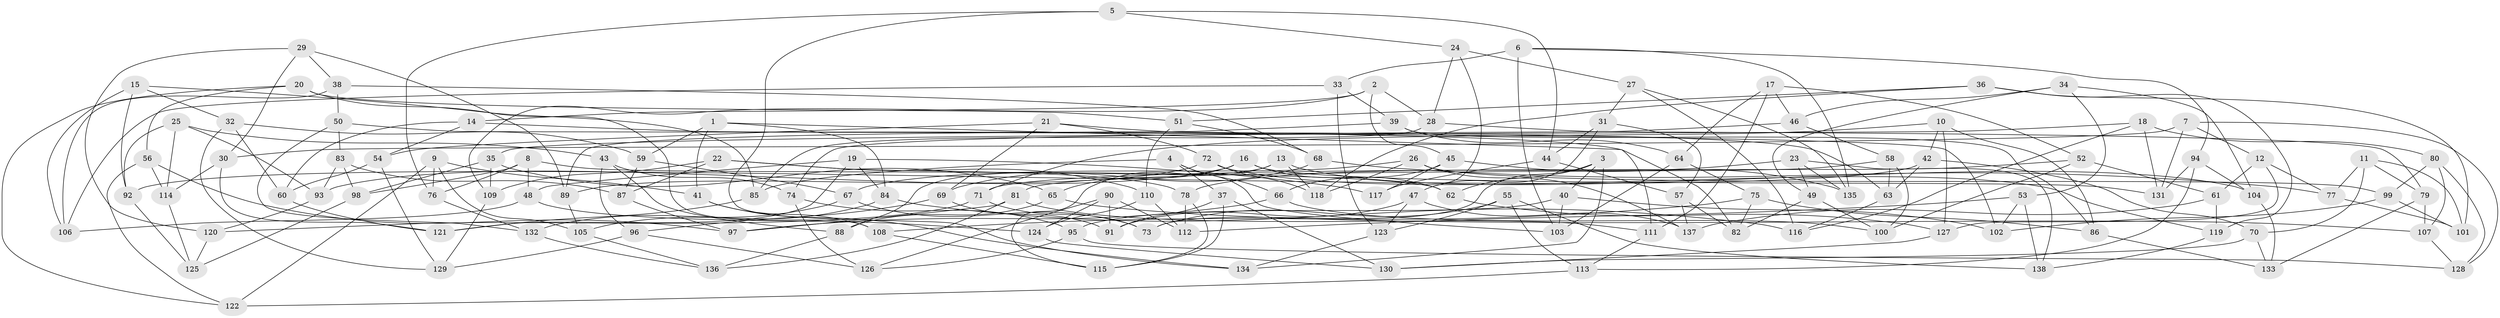 // coarse degree distribution, {4: 0.38181818181818183, 8: 0.16363636363636364, 5: 0.07272727272727272, 10: 0.10909090909090909, 13: 0.01818181818181818, 3: 0.07272727272727272, 9: 0.03636363636363636, 15: 0.01818181818181818, 7: 0.03636363636363636, 11: 0.03636363636363636, 6: 0.03636363636363636, 2: 0.01818181818181818}
// Generated by graph-tools (version 1.1) at 2025/20/03/04/25 18:20:32]
// undirected, 138 vertices, 276 edges
graph export_dot {
graph [start="1"]
  node [color=gray90,style=filled];
  1;
  2;
  3;
  4;
  5;
  6;
  7;
  8;
  9;
  10;
  11;
  12;
  13;
  14;
  15;
  16;
  17;
  18;
  19;
  20;
  21;
  22;
  23;
  24;
  25;
  26;
  27;
  28;
  29;
  30;
  31;
  32;
  33;
  34;
  35;
  36;
  37;
  38;
  39;
  40;
  41;
  42;
  43;
  44;
  45;
  46;
  47;
  48;
  49;
  50;
  51;
  52;
  53;
  54;
  55;
  56;
  57;
  58;
  59;
  60;
  61;
  62;
  63;
  64;
  65;
  66;
  67;
  68;
  69;
  70;
  71;
  72;
  73;
  74;
  75;
  76;
  77;
  78;
  79;
  80;
  81;
  82;
  83;
  84;
  85;
  86;
  87;
  88;
  89;
  90;
  91;
  92;
  93;
  94;
  95;
  96;
  97;
  98;
  99;
  100;
  101;
  102;
  103;
  104;
  105;
  106;
  107;
  108;
  109;
  110;
  111;
  112;
  113;
  114;
  115;
  116;
  117;
  118;
  119;
  120;
  121;
  122;
  123;
  124;
  125;
  126;
  127;
  128;
  129;
  130;
  131;
  132;
  133;
  134;
  135;
  136;
  137;
  138;
  1 -- 59;
  1 -- 84;
  1 -- 111;
  1 -- 41;
  2 -- 14;
  2 -- 45;
  2 -- 28;
  2 -- 109;
  3 -- 134;
  3 -- 73;
  3 -- 40;
  3 -- 62;
  4 -- 66;
  4 -- 85;
  4 -- 37;
  4 -- 103;
  5 -- 44;
  5 -- 134;
  5 -- 24;
  5 -- 76;
  6 -- 103;
  6 -- 94;
  6 -- 135;
  6 -- 33;
  7 -- 128;
  7 -- 131;
  7 -- 12;
  7 -- 30;
  8 -- 48;
  8 -- 98;
  8 -- 76;
  8 -- 62;
  9 -- 105;
  9 -- 41;
  9 -- 122;
  9 -- 76;
  10 -- 71;
  10 -- 42;
  10 -- 86;
  10 -- 127;
  11 -- 79;
  11 -- 77;
  11 -- 101;
  11 -- 70;
  12 -- 77;
  12 -- 61;
  12 -- 127;
  13 -- 88;
  13 -- 115;
  13 -- 118;
  13 -- 104;
  14 -- 54;
  14 -- 60;
  14 -- 82;
  15 -- 92;
  15 -- 32;
  15 -- 106;
  15 -- 85;
  16 -- 62;
  16 -- 93;
  16 -- 65;
  16 -- 131;
  17 -- 52;
  17 -- 111;
  17 -- 64;
  17 -- 46;
  18 -- 80;
  18 -- 131;
  18 -- 116;
  18 -- 35;
  19 -- 84;
  19 -- 121;
  19 -- 117;
  19 -- 48;
  20 -- 108;
  20 -- 56;
  20 -- 51;
  20 -- 122;
  21 -- 54;
  21 -- 69;
  21 -- 72;
  21 -- 63;
  22 -- 109;
  22 -- 110;
  22 -- 87;
  22 -- 78;
  23 -- 135;
  23 -- 49;
  23 -- 138;
  23 -- 78;
  24 -- 117;
  24 -- 27;
  24 -- 28;
  25 -- 92;
  25 -- 93;
  25 -- 43;
  25 -- 114;
  26 -- 99;
  26 -- 118;
  26 -- 137;
  26 -- 67;
  27 -- 116;
  27 -- 31;
  27 -- 135;
  28 -- 79;
  28 -- 85;
  29 -- 30;
  29 -- 89;
  29 -- 38;
  29 -- 120;
  30 -- 114;
  30 -- 121;
  31 -- 44;
  31 -- 57;
  31 -- 47;
  32 -- 129;
  32 -- 60;
  32 -- 59;
  33 -- 106;
  33 -- 39;
  33 -- 123;
  34 -- 46;
  34 -- 104;
  34 -- 49;
  34 -- 53;
  35 -- 98;
  35 -- 65;
  35 -- 109;
  36 -- 119;
  36 -- 101;
  36 -- 118;
  36 -- 51;
  37 -- 91;
  37 -- 130;
  37 -- 115;
  38 -- 106;
  38 -- 50;
  38 -- 68;
  39 -- 86;
  39 -- 89;
  39 -- 64;
  40 -- 102;
  40 -- 95;
  40 -- 103;
  41 -- 108;
  41 -- 134;
  42 -- 63;
  42 -- 92;
  42 -- 70;
  43 -- 96;
  43 -- 88;
  43 -- 74;
  44 -- 117;
  44 -- 57;
  45 -- 117;
  45 -- 135;
  45 -- 66;
  46 -- 74;
  46 -- 58;
  47 -- 91;
  47 -- 137;
  47 -- 123;
  48 -- 106;
  48 -- 124;
  49 -- 82;
  49 -- 100;
  50 -- 132;
  50 -- 102;
  50 -- 83;
  51 -- 68;
  51 -- 110;
  52 -- 61;
  52 -- 71;
  52 -- 100;
  53 -- 112;
  53 -- 102;
  53 -- 138;
  54 -- 129;
  54 -- 60;
  55 -- 113;
  55 -- 73;
  55 -- 123;
  55 -- 138;
  56 -- 122;
  56 -- 97;
  56 -- 114;
  57 -- 82;
  57 -- 137;
  58 -- 81;
  58 -- 63;
  58 -- 100;
  59 -- 67;
  59 -- 87;
  60 -- 121;
  61 -- 119;
  61 -- 137;
  62 -- 127;
  63 -- 116;
  64 -- 75;
  64 -- 103;
  65 -- 107;
  65 -- 88;
  66 -- 100;
  66 -- 97;
  67 -- 132;
  67 -- 73;
  68 -- 69;
  68 -- 77;
  69 -- 91;
  69 -- 96;
  70 -- 133;
  70 -- 130;
  71 -- 120;
  71 -- 73;
  72 -- 119;
  72 -- 118;
  72 -- 89;
  74 -- 126;
  74 -- 95;
  75 -- 86;
  75 -- 108;
  75 -- 82;
  76 -- 132;
  77 -- 101;
  78 -- 112;
  78 -- 115;
  79 -- 107;
  79 -- 133;
  80 -- 99;
  80 -- 107;
  80 -- 128;
  81 -- 111;
  81 -- 136;
  81 -- 97;
  83 -- 93;
  83 -- 98;
  83 -- 87;
  84 -- 105;
  84 -- 116;
  85 -- 121;
  86 -- 133;
  87 -- 97;
  88 -- 136;
  89 -- 105;
  90 -- 126;
  90 -- 112;
  90 -- 124;
  90 -- 91;
  92 -- 125;
  93 -- 120;
  94 -- 131;
  94 -- 104;
  94 -- 113;
  95 -- 126;
  95 -- 128;
  96 -- 126;
  96 -- 129;
  98 -- 125;
  99 -- 101;
  99 -- 102;
  104 -- 133;
  105 -- 136;
  107 -- 128;
  108 -- 115;
  109 -- 129;
  110 -- 112;
  110 -- 124;
  111 -- 113;
  113 -- 122;
  114 -- 125;
  119 -- 138;
  120 -- 125;
  123 -- 134;
  124 -- 130;
  127 -- 130;
  132 -- 136;
}
